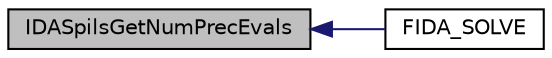 digraph "IDASpilsGetNumPrecEvals"
{
  edge [fontname="Helvetica",fontsize="10",labelfontname="Helvetica",labelfontsize="10"];
  node [fontname="Helvetica",fontsize="10",shape=record];
  rankdir="LR";
  Node13 [label="IDASpilsGetNumPrecEvals",height=0.2,width=0.4,color="black", fillcolor="grey75", style="filled", fontcolor="black"];
  Node13 -> Node14 [dir="back",color="midnightblue",fontsize="10",style="solid",fontname="Helvetica"];
  Node14 [label="FIDA_SOLVE",height=0.2,width=0.4,color="black", fillcolor="white", style="filled",URL="$d9/dde/fida_8h.html#ad930e44e579c19e4b0e821fd4ca367ad"];
}
